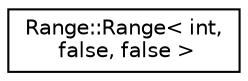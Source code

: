 digraph "Graphical Class Hierarchy"
{
 // INTERACTIVE_SVG=YES
  edge [fontname="Helvetica",fontsize="10",labelfontname="Helvetica",labelfontsize="10"];
  node [fontname="Helvetica",fontsize="10",shape=record];
  rankdir="LR";
  Node1 [label="Range::Range\< int,\l false, false \>",height=0.2,width=0.4,color="black", fillcolor="white", style="filled",URL="$d7/d14/class_range_1_1_range.html"];
}
